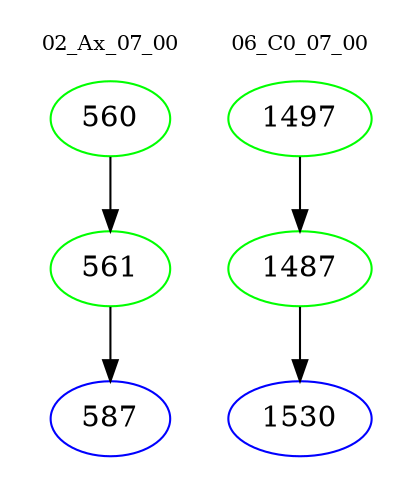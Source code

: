 digraph{
subgraph cluster_0 {
color = white
label = "02_Ax_07_00";
fontsize=10;
T0_560 [label="560", color="green"]
T0_560 -> T0_561 [color="black"]
T0_561 [label="561", color="green"]
T0_561 -> T0_587 [color="black"]
T0_587 [label="587", color="blue"]
}
subgraph cluster_1 {
color = white
label = "06_C0_07_00";
fontsize=10;
T1_1497 [label="1497", color="green"]
T1_1497 -> T1_1487 [color="black"]
T1_1487 [label="1487", color="green"]
T1_1487 -> T1_1530 [color="black"]
T1_1530 [label="1530", color="blue"]
}
}
